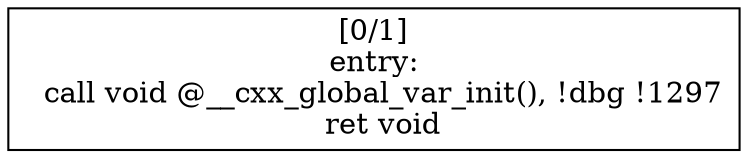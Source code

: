 
digraph G {


node107 [label="[0/1]
entry:
  call void @__cxx_global_var_init(), !dbg !1297
  ret void
",shape=rectangle ]



}
